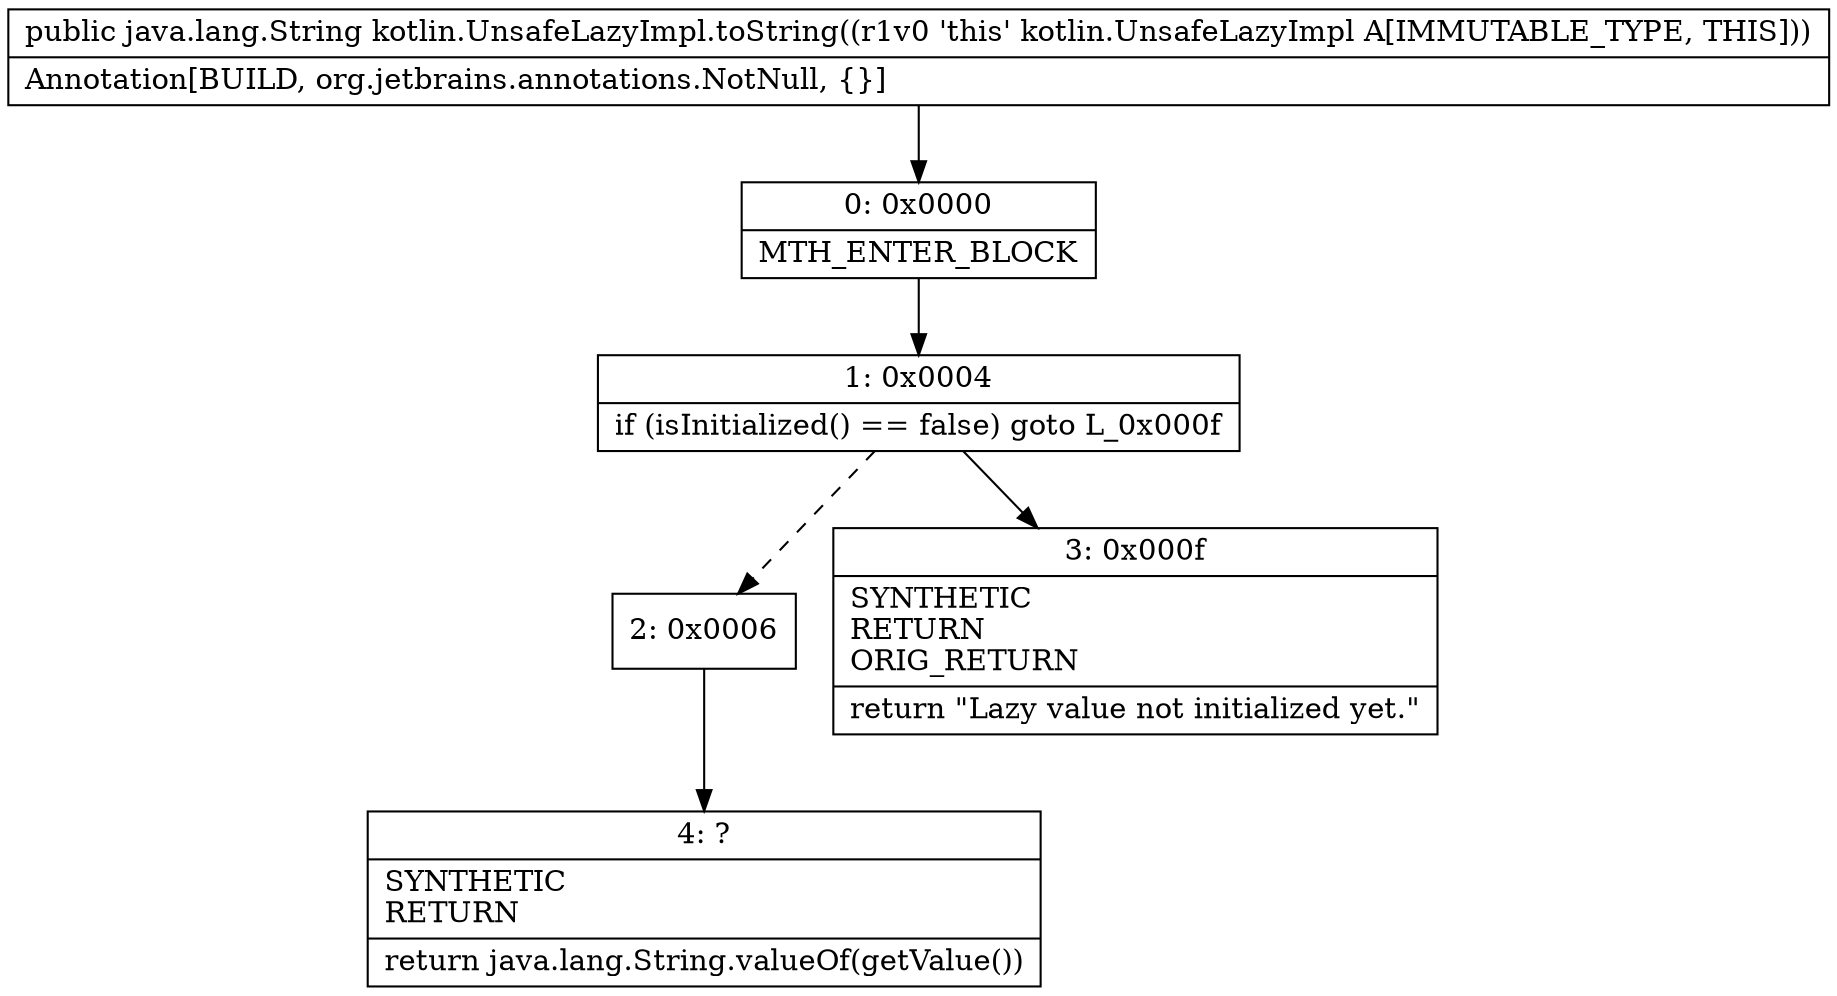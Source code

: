 digraph "CFG forkotlin.UnsafeLazyImpl.toString()Ljava\/lang\/String;" {
Node_0 [shape=record,label="{0\:\ 0x0000|MTH_ENTER_BLOCK\l}"];
Node_1 [shape=record,label="{1\:\ 0x0004|if (isInitialized() == false) goto L_0x000f\l}"];
Node_2 [shape=record,label="{2\:\ 0x0006}"];
Node_3 [shape=record,label="{3\:\ 0x000f|SYNTHETIC\lRETURN\lORIG_RETURN\l|return \"Lazy value not initialized yet.\"\l}"];
Node_4 [shape=record,label="{4\:\ ?|SYNTHETIC\lRETURN\l|return java.lang.String.valueOf(getValue())\l}"];
MethodNode[shape=record,label="{public java.lang.String kotlin.UnsafeLazyImpl.toString((r1v0 'this' kotlin.UnsafeLazyImpl A[IMMUTABLE_TYPE, THIS]))  | Annotation[BUILD, org.jetbrains.annotations.NotNull, \{\}]\l}"];
MethodNode -> Node_0;
Node_0 -> Node_1;
Node_1 -> Node_2[style=dashed];
Node_1 -> Node_3;
Node_2 -> Node_4;
}

